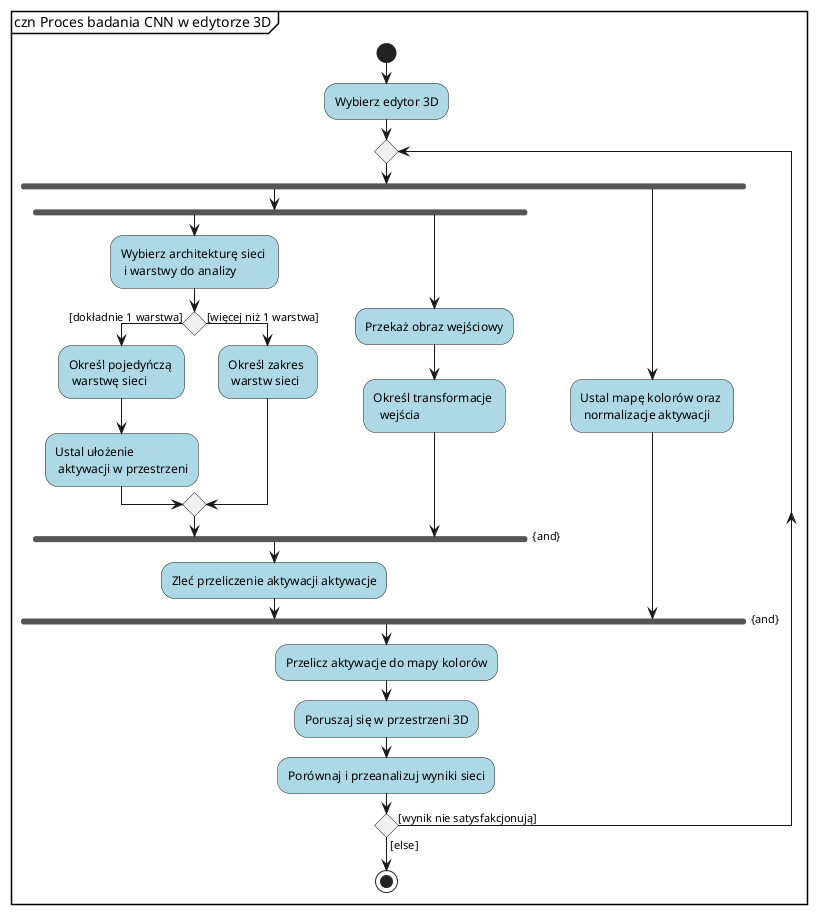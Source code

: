 @startuml

partition "czn Proces badania CNN w edytorze 3D" {
start

#lightblue:Wybierz edytor 3D;
repeat
  fork
    fork
      #lightblue:Wybierz architekturę sieci \n i warstwy do analizy;
      if () then ([dokładnie 1 warstwa])
        #lightblue:Określ pojedyńczą \n warstwę sieci;
        #lightblue:Ustal ułożenie \n aktywacji w przestrzeni;
      else ([więcej niż 1 warstwa])
        #lightblue:Określ zakres \n warstw sieci;
      endif
    fork again
      #lightblue:Przekaż obraz wejściowy;
      #lightblue:Określ transformacje \n  wejścia;
    end fork {and}
    #lightblue:Zleć przeliczenie aktywacji aktywacje;
  fork again
    #lightblue:Ustal mapę kolorów oraz \n normalizacje aktywacji;
  fork end {and}

  #lightblue:Przelicz aktywacje do mapy kolorów;
  #lightblue:Poruszaj się w przestrzeni 3D;
  #lightblue:Porównaj i przeanalizuj wyniki sieci;
repeat while () is ([wynik nie satysfakcjonują]) not ([else])

stop
}

@enduml
